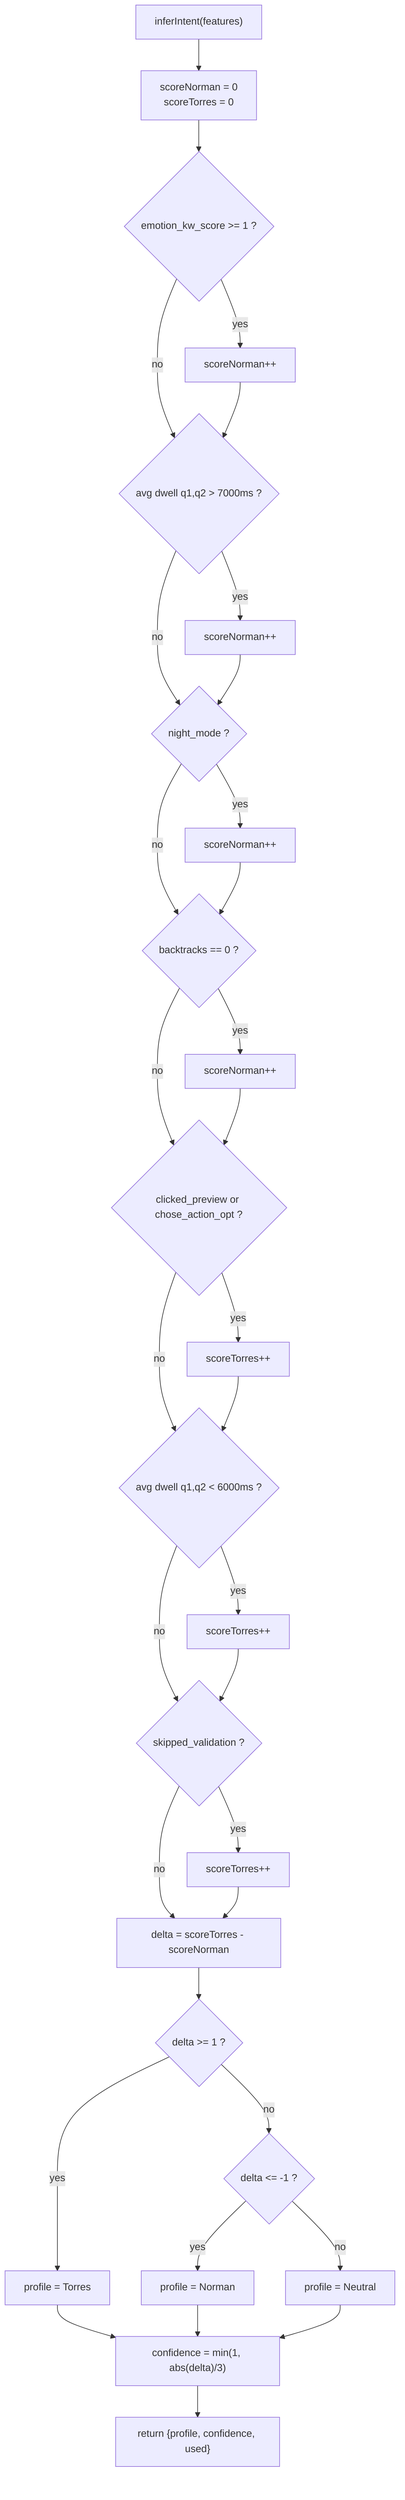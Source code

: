 flowchart TD
  A["inferIntent(features)"] --> B["scoreNorman = 0\nscoreTorres = 0"]
  B --> C{"emotion_kw_score >= 1 ?"}
  C -- yes --> C1["scoreNorman++"]
  C -- no --> D
  C1 --> D{"avg dwell q1,q2 > 7000ms ?"}
  D -- yes --> D1["scoreNorman++"]
  D -- no --> E
  D1 --> E{"night_mode ?"}
  E -- yes --> E1["scoreNorman++"]
  E -- no --> F
  E1 --> F{"backtracks == 0 ?"}
  F -- yes --> F1["scoreNorman++"]
  F -- no --> G
  F1 --> G{"clicked_preview or chose_action_opt ?"}
  G -- yes --> G1["scoreTorres++"]
  G -- no --> H
  G1 --> H{"avg dwell q1,q2 < 6000ms ?"}
  H -- yes --> H1["scoreTorres++"]
  H -- no --> I
  H1 --> I{"skipped_validation ?"}
  I -- yes --> I1["scoreTorres++"]
  I -- no --> J
  I1 --> J["delta = scoreTorres - scoreNorman"]
  J --> K{"delta >= 1 ?"}
  K -- yes --> L["profile = Torres"]
  K -- no --> M{"delta <= -1 ?"}
  M -- yes --> N["profile = Norman"]
  M -- no --> O["profile = Neutral"]
  L --> P["confidence = min(1, abs(delta)/3)"]
  N --> P
  O --> P
  P --> Q["return {profile, confidence, used}"]